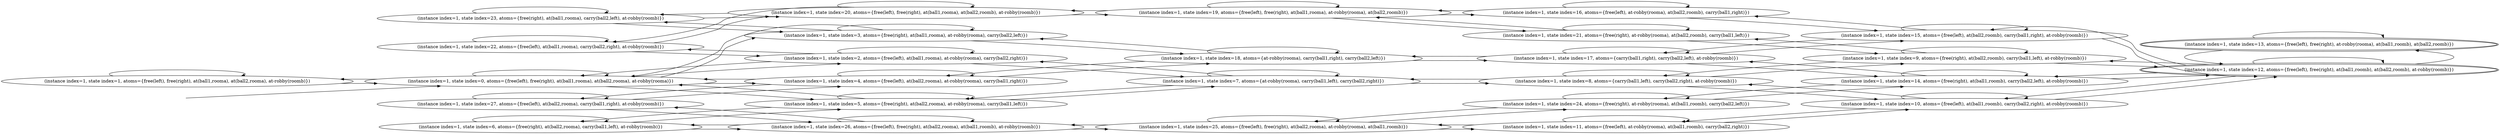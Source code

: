 digraph {
rankdir="LR"
s1[label="(instance index=1, state index=1, atoms={free(left), free(right), at(ball1,rooma), at(ball2,rooma), at-robby(roomb)})"]
s27[label="(instance index=1, state index=27, atoms={free(left), at(ball2,rooma), carry(ball1,right), at-robby(roomb)})"]
s23[label="(instance index=1, state index=23, atoms={free(right), at(ball1,rooma), carry(ball2,left), at-robby(roomb)})"]
s22[label="(instance index=1, state index=22, atoms={free(left), at(ball1,rooma), carry(ball2,right), at-robby(roomb)})"]
s6[label="(instance index=1, state index=6, atoms={free(right), at(ball2,rooma), carry(ball1,left), at-robby(roomb)})"]
s0[label="(instance index=1, state index=0, atoms={free(left), free(right), at(ball1,rooma), at(ball2,rooma), at-robby(rooma)})"]
s26[label="(instance index=1, state index=26, atoms={free(left), free(right), at(ball2,rooma), at(ball1,roomb), at-robby(roomb)})"]
s3[label="(instance index=1, state index=3, atoms={free(right), at(ball1,rooma), at-robby(rooma), carry(ball2,left)})"]
s4[label="(instance index=1, state index=4, atoms={free(left), at(ball2,rooma), at-robby(rooma), carry(ball1,right)})"]
s20[label="(instance index=1, state index=20, atoms={free(left), free(right), at(ball1,rooma), at(ball2,roomb), at-robby(roomb)})"]
s5[label="(instance index=1, state index=5, atoms={free(right), at(ball2,rooma), at-robby(rooma), carry(ball1,left)})"]
s2[label="(instance index=1, state index=2, atoms={free(left), at(ball1,rooma), at-robby(rooma), carry(ball2,right)})"]
s25[label="(instance index=1, state index=25, atoms={free(left), free(right), at(ball2,rooma), at-robby(rooma), at(ball1,roomb)})"]
s18[label="(instance index=1, state index=18, atoms={at-robby(rooma), carry(ball1,right), carry(ball2,left)})"]
s19[label="(instance index=1, state index=19, atoms={free(left), free(right), at(ball1,rooma), at-robby(rooma), at(ball2,roomb)})"]
s7[label="(instance index=1, state index=7, atoms={at-robby(rooma), carry(ball1,left), carry(ball2,right)})"]
s16[label="(instance index=1, state index=16, atoms={free(left), at-robby(rooma), at(ball2,roomb), carry(ball1,right)})"]
s11[label="(instance index=1, state index=11, atoms={free(left), at-robby(rooma), at(ball1,roomb), carry(ball2,right)})"]
s17[label="(instance index=1, state index=17, atoms={carry(ball1,right), carry(ball2,left), at-robby(roomb)})"]
s8[label="(instance index=1, state index=8, atoms={carry(ball1,left), carry(ball2,right), at-robby(roomb)})"]
s21[label="(instance index=1, state index=21, atoms={free(right), at-robby(rooma), at(ball2,roomb), carry(ball1,left)})"]
s24[label="(instance index=1, state index=24, atoms={free(right), at-robby(rooma), at(ball1,roomb), carry(ball2,left)})"]
s15[label="(instance index=1, state index=15, atoms={free(left), at(ball2,roomb), carry(ball1,right), at-robby(roomb)})"]
s10[label="(instance index=1, state index=10, atoms={free(left), at(ball1,roomb), carry(ball2,right), at-robby(roomb)})"]
s14[label="(instance index=1, state index=14, atoms={free(right), at(ball1,roomb), carry(ball2,left), at-robby(roomb)})"]
s9[label="(instance index=1, state index=9, atoms={free(right), at(ball2,roomb), carry(ball1,left), at-robby(roomb)})"]
s12[peripheries=2,label="(instance index=1, state index=12, atoms={free(left), free(right), at(ball1,roomb), at(ball2,roomb), at-robby(roomb)})"]
s13[peripheries=2,label="(instance index=1, state index=13, atoms={free(left), free(right), at-robby(rooma), at(ball1,roomb), at(ball2,roomb)})"]
Dangling [ label = "", style = invis ]
{ rank = same; Dangling }
Dangling -> s0
{ rank = same; s0}
{ rank = same; s27,s23,s22,s6,s0}
{ rank = same; s26,s3,s4,s20,s5,s2}
{ rank = same; s25,s18,s19,s7}
{ rank = same; s16,s11,s17,s8,s21,s24}
{ rank = same; s15,s10,s14,s9}
{ rank = same; s12,s13}
{
s1->s1
s1->s0
}
{
s27->s4
s27->s27
s27->s26
s23->s23
s23->s20
s23->s3
s22->s22
s22->s20
s22->s2
s6->s6
s6->s5
s6->s26
s0->s5
s0->s4
s0->s3
s0->s2
s0->s1
s0->s0
}
{
s26->s27
s26->s6
s26->s26
s26->s25
s3->s23
s3->s3
s3->s18
s3->s0
s4->s27
s4->s18
s4->s4
s4->s0
s20->s22
s20->s20
s20->s23
s20->s19
s5->s7
s5->s6
s5->s5
s5->s0
s2->s7
s2->s22
s2->s2
s2->s0
}
{
s25->s11
s25->s26
s25->s25
s25->s24
s18->s4
s18->s3
s18->s18
s18->s17
s19->s21
s19->s19
s19->s20
s19->s16
s7->s7
s7->s5
s7->s2
s7->s8
}
{
s16->s15
s16->s19
s16->s16
s11->s11
s11->s10
s11->s25
s17->s15
s17->s14
s17->s18
s17->s17
s8->s7
s8->s10
s8->s9
s8->s8
s21->s19
s21->s21
s21->s9
s24->s14
s24->s25
s24->s24
}
{
s15->s15
s15->s17
s15->s12
s15->s16
s10->s11
s10->s10
s10->s12
s10->s8
s14->s14
s14->s17
s14->s12
s14->s24
s9->s21
s9->s9
s9->s12
s9->s8
}
{
s12->s15
s12->s14
s12->s13
s12->s12
s12->s10
s12->s9
s13->s13
s13->s12
}
}
